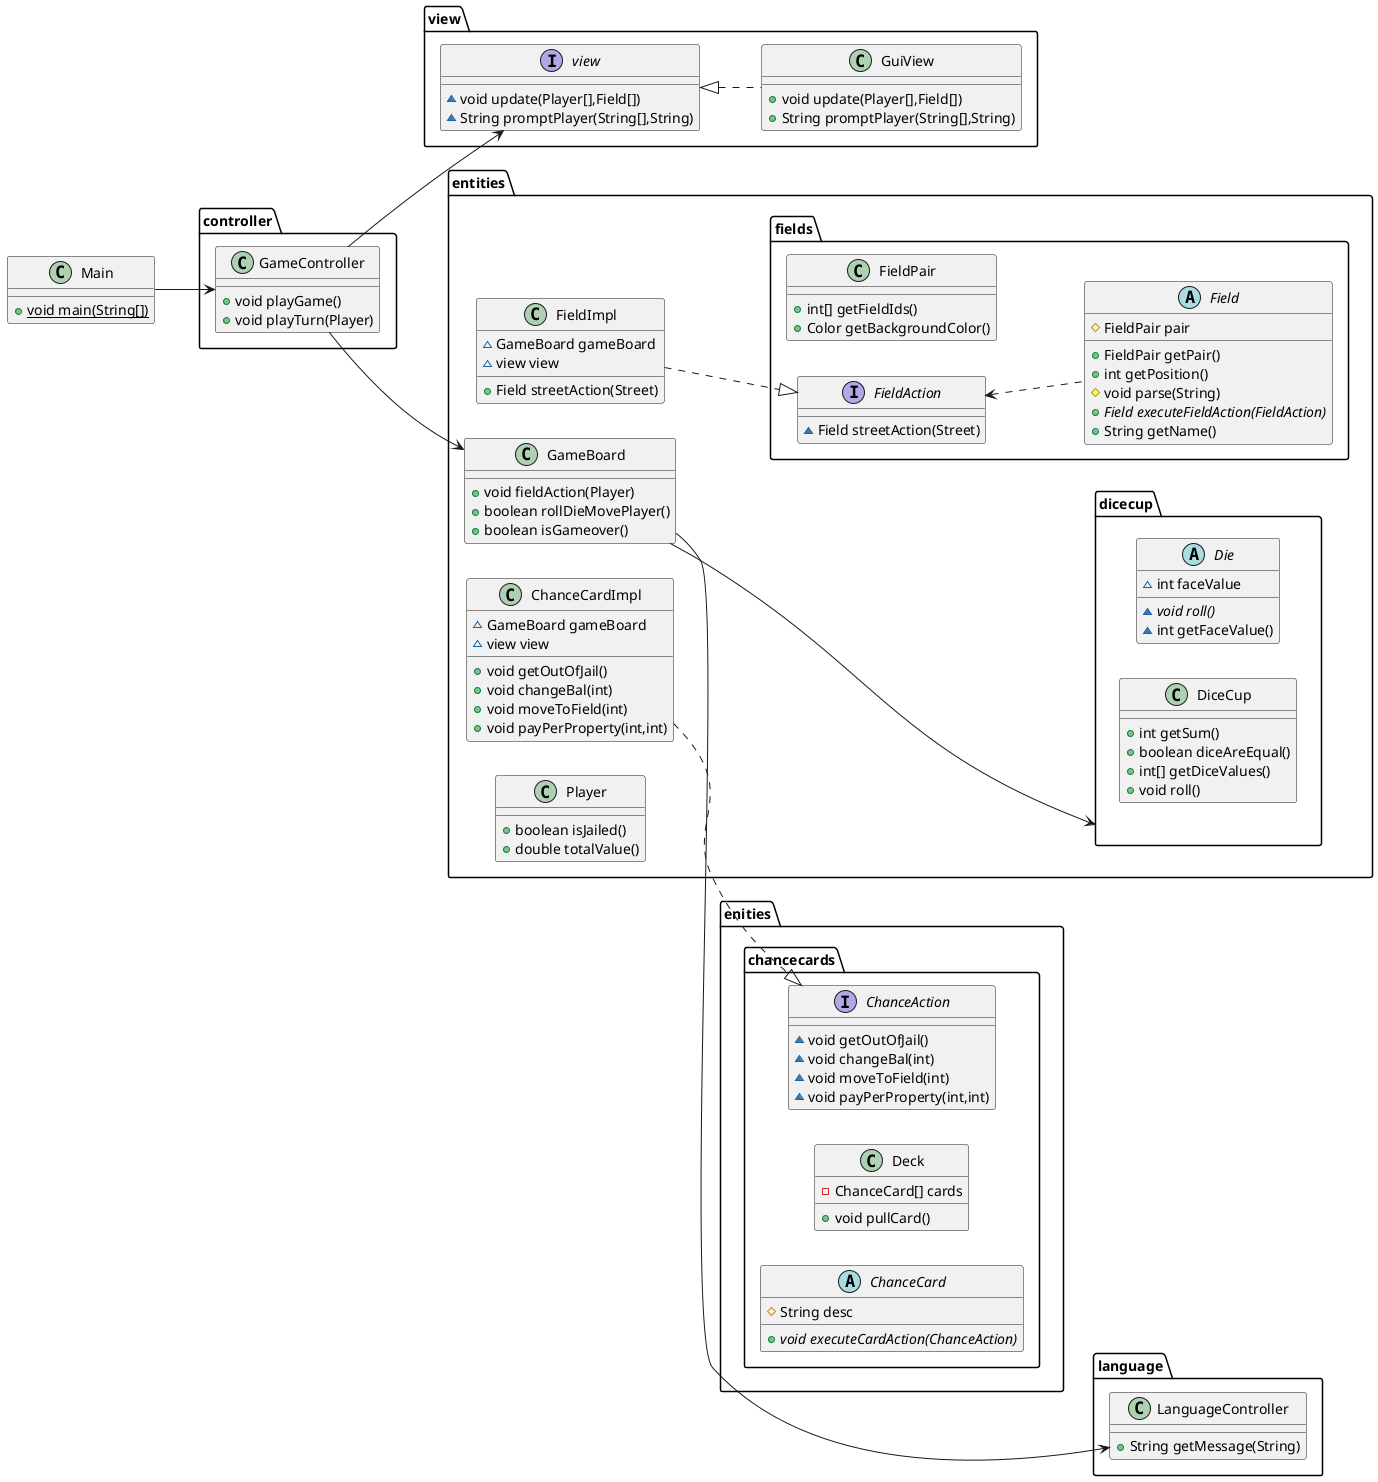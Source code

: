 @startuml
left to right direction

interface view.view {
~ void update(Player[],Field[])
~ String promptPlayer(String[],String)
}


interface enities.chancecards.ChanceAction {
~ void getOutOfJail()
~ void changeBal(int)
~ void moveToField(int)
~ void payPerProperty(int,int)
}
class entities.GameBoard {
+ void fieldAction(Player)
+ boolean rollDieMovePlayer()
+ boolean isGameover()
}
class entities.Player {







+ boolean isJailed()
+ double totalValue()
}




class enities.chancecards.Deck {
-ChanceCard[] cards
+ void pullCard()
}

class entities.ChanceCardImpl {
~ GameBoard gameBoard
~ view view
+ void getOutOfJail()
+ void changeBal(int)
+ void moveToField(int)
+ void payPerProperty(int,int)
}

abstract class entities.fields.Field {


# FieldPair pair
+ FieldPair getPair()
+ int getPosition()
# void parse(String)
+ {abstract}Field executeFieldAction(FieldAction)
+ String getName()
}
class language.LanguageController {
+ String getMessage(String)
}
class entities.fields.FieldPair {
+ int[] getFieldIds()
+ Color getBackgroundColor()
}
abstract class entities.dicecup.Die {
~ int faceValue
~ {abstract}void roll()
~ int getFaceValue()
}


class entities.dicecup.DiceCup {
+ int getSum()
+ boolean diceAreEqual()
+ int[] getDiceValues()
+ void roll()
}
class controller.GameController {
+ void playGame()
+ void playTurn(Player)
}



class view.GuiView {
+ void update(Player[],Field[])
+ String promptPlayer(String[],String)
}



abstract class enities.chancecards.ChanceCard {
# String desc
+ {abstract}void executeCardAction(ChanceAction)
}
class entities.FieldImpl {
~ GameBoard gameBoard
~ view view
+ Field streetAction(Street)
}
class Main {
+ {static} void main(String[])
}

interface entities.fields.FieldAction {
~ Field streetAction(Street)
}





enities.chancecards.ChanceAction <|.up. entities.ChanceCardImpl
entities.fields.FieldAction <|.up. entities.FieldImpl
view.view <|.. view.GuiView
controller.GameController --> view.view
controller.GameController --> entities.GameBoard
entities.GameBoard -down-->entities.dicecup
Main -->controller.GameController
entities.GameBoard --->language.LanguageController
entities.fields.FieldAction<..entities.fields.Field

@enduml